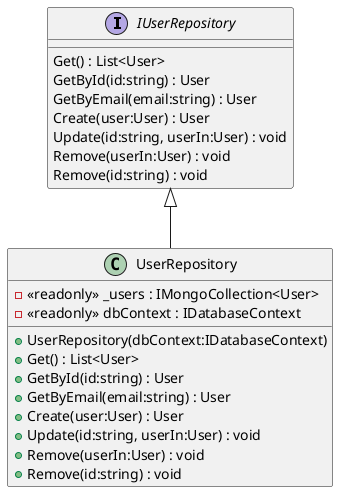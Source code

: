 @startuml
interface IUserRepository {
    Get() : List<User>
    GetById(id:string) : User
    GetByEmail(email:string) : User
    Create(user:User) : User
    Update(id:string, userIn:User) : void
    Remove(userIn:User) : void
    Remove(id:string) : void
}
class UserRepository {
    - <<readonly>> _users : IMongoCollection<User>
    - <<readonly>> dbContext : IDatabaseContext
    + UserRepository(dbContext:IDatabaseContext)
    + Get() : List<User>
    + GetById(id:string) : User
    + GetByEmail(email:string) : User
    + Create(user:User) : User
    + Update(id:string, userIn:User) : void
    + Remove(userIn:User) : void
    + Remove(id:string) : void
}
IUserRepository <|-- UserRepository
@enduml
